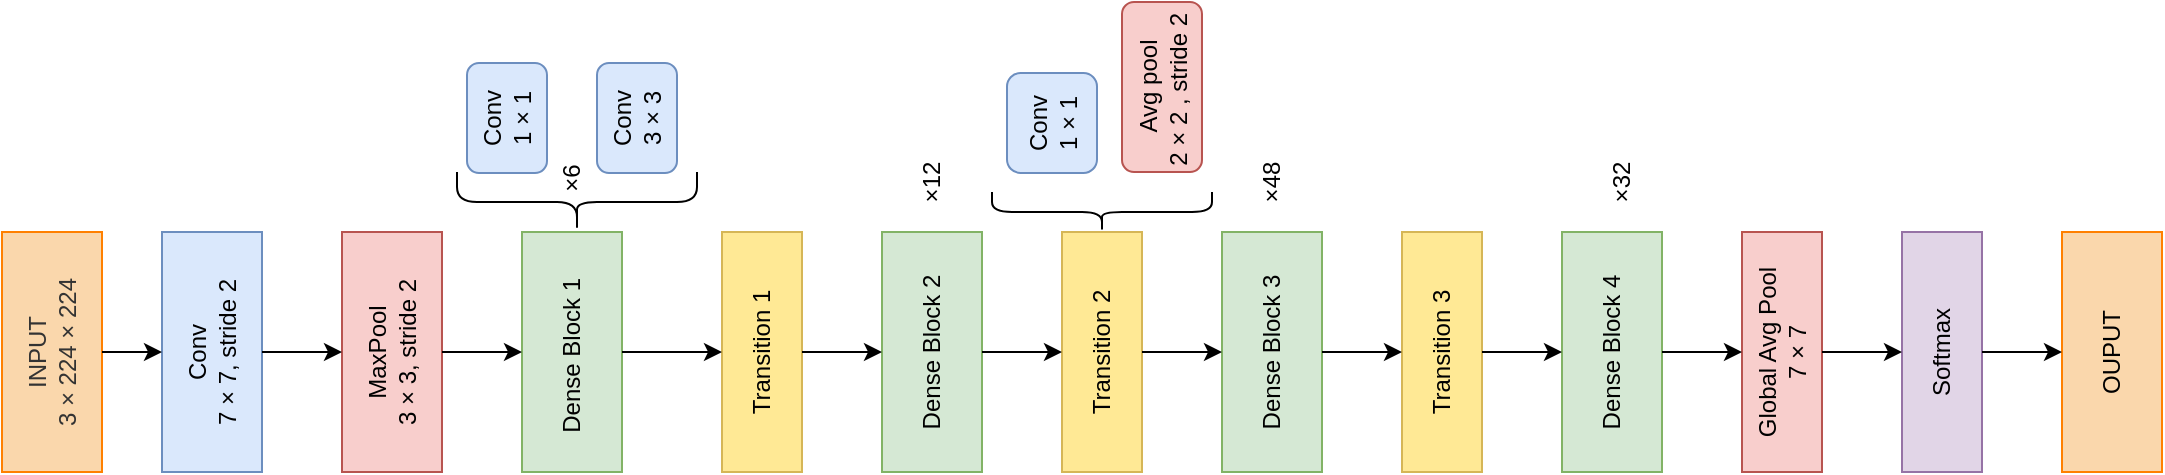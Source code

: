 <mxfile version="26.2.13">
  <diagram name="Page-1" id="u2-qgjki6OH3kRKuXSzU">
    <mxGraphModel dx="1643" dy="429" grid="1" gridSize="10" guides="1" tooltips="1" connect="1" arrows="1" fold="1" page="1" pageScale="1" pageWidth="827" pageHeight="1169" math="0" shadow="0">
      <root>
        <mxCell id="0" />
        <mxCell id="1" parent="0" />
        <mxCell id="Y3XH7hVWkZ8ZVpy4iutj-1" value="INPUT&lt;div&gt;3 × 224 × 224&lt;/div&gt;" style="rounded=0;whiteSpace=wrap;html=1;fillColor=#FAD7AC;fontColor=#333333;strokeColor=#FF8000;rotation=-90;" vertex="1" parent="1">
          <mxGeometry x="-110" y="660" width="120" height="50" as="geometry" />
        </mxCell>
        <mxCell id="Y3XH7hVWkZ8ZVpy4iutj-2" value="Conv&lt;div&gt;7 × 7,&amp;nbsp;stride 2&lt;/div&gt;" style="rounded=0;whiteSpace=wrap;html=1;fillColor=#dae8fc;strokeColor=#6c8ebf;rotation=-90;" vertex="1" parent="1">
          <mxGeometry x="-30" y="660" width="120" height="50" as="geometry" />
        </mxCell>
        <mxCell id="Y3XH7hVWkZ8ZVpy4iutj-3" value="MaxPool&lt;div&gt;3 × 3, stride 2&lt;/div&gt;" style="rounded=0;whiteSpace=wrap;html=1;fillColor=#f8cecc;strokeColor=#b85450;rotation=-90;" vertex="1" parent="1">
          <mxGeometry x="60" y="660" width="120" height="50" as="geometry" />
        </mxCell>
        <mxCell id="Y3XH7hVWkZ8ZVpy4iutj-4" value="Dense Block 1&amp;nbsp;" style="rounded=0;whiteSpace=wrap;html=1;fillColor=#d5e8d4;strokeColor=#82b366;rotation=-90;" vertex="1" parent="1">
          <mxGeometry x="150" y="660" width="120" height="50" as="geometry" />
        </mxCell>
        <mxCell id="Y3XH7hVWkZ8ZVpy4iutj-5" value="Transition 1" style="rounded=0;whiteSpace=wrap;html=1;fillColor=#FFE995;strokeColor=#d6b656;gradientColor=none;rotation=-90;" vertex="1" parent="1">
          <mxGeometry x="245" y="665" width="120" height="40" as="geometry" />
        </mxCell>
        <mxCell id="Y3XH7hVWkZ8ZVpy4iutj-6" value="Dense Block 2" style="rounded=0;whiteSpace=wrap;html=1;fillColor=#d5e8d4;strokeColor=#82b366;rotation=-90;" vertex="1" parent="1">
          <mxGeometry x="330" y="660" width="120" height="50" as="geometry" />
        </mxCell>
        <mxCell id="Y3XH7hVWkZ8ZVpy4iutj-7" value="Transition 2" style="rounded=0;whiteSpace=wrap;html=1;fillColor=#FFE995;strokeColor=#d6b656;rotation=-90;" vertex="1" parent="1">
          <mxGeometry x="415" y="665" width="120" height="40" as="geometry" />
        </mxCell>
        <mxCell id="Y3XH7hVWkZ8ZVpy4iutj-8" value="Dense Block 3" style="rounded=0;whiteSpace=wrap;html=1;fillColor=#d5e8d4;strokeColor=#82b366;rotation=-90;" vertex="1" parent="1">
          <mxGeometry x="500" y="660" width="120" height="50" as="geometry" />
        </mxCell>
        <mxCell id="Y3XH7hVWkZ8ZVpy4iutj-9" value="Transition 3" style="rounded=0;whiteSpace=wrap;html=1;fillColor=#FFE995;strokeColor=#d6b656;rotation=-90;" vertex="1" parent="1">
          <mxGeometry x="585" y="665" width="120" height="40" as="geometry" />
        </mxCell>
        <mxCell id="Y3XH7hVWkZ8ZVpy4iutj-11" value="Dense Block 4" style="rounded=0;whiteSpace=wrap;html=1;fillColor=#d5e8d4;strokeColor=#82b366;rotation=-90;" vertex="1" parent="1">
          <mxGeometry x="670" y="660" width="120" height="50" as="geometry" />
        </mxCell>
        <mxCell id="Y3XH7hVWkZ8ZVpy4iutj-12" value="Global Avg Pool&lt;div&gt;7 × 7&lt;/div&gt;" style="rounded=0;whiteSpace=wrap;html=1;fillColor=#f8cecc;strokeColor=#b85450;rotation=-90;" vertex="1" parent="1">
          <mxGeometry x="755" y="665" width="120" height="40" as="geometry" />
        </mxCell>
        <mxCell id="Y3XH7hVWkZ8ZVpy4iutj-13" value="Softmax" style="rounded=0;whiteSpace=wrap;html=1;fillColor=#e1d5e7;strokeColor=#9673a6;rotation=-90;" vertex="1" parent="1">
          <mxGeometry x="835" y="665" width="120" height="40" as="geometry" />
        </mxCell>
        <mxCell id="Y3XH7hVWkZ8ZVpy4iutj-14" value="OUPUT" style="rounded=0;whiteSpace=wrap;html=1;fillColor=#FAD7AC;strokeColor=#FF8000;rotation=-90;" vertex="1" parent="1">
          <mxGeometry x="920" y="660" width="120" height="50" as="geometry" />
        </mxCell>
        <mxCell id="Y3XH7hVWkZ8ZVpy4iutj-17" value="&lt;div&gt;Conv&lt;/div&gt;1 × 1" style="rounded=1;whiteSpace=wrap;html=1;fillColor=#dae8fc;strokeColor=#6c8ebf;rotation=-90;" vertex="1" parent="1">
          <mxGeometry x="150" y="548" width="55" height="40" as="geometry" />
        </mxCell>
        <mxCell id="Y3XH7hVWkZ8ZVpy4iutj-18" value="Conv&lt;div&gt;3 × 3&lt;/div&gt;" style="rounded=1;whiteSpace=wrap;html=1;fillColor=#dae8fc;strokeColor=#6c8ebf;rotation=-90;" vertex="1" parent="1">
          <mxGeometry x="215" y="548" width="55" height="40" as="geometry" />
        </mxCell>
        <mxCell id="Y3XH7hVWkZ8ZVpy4iutj-22" value="" style="shape=curlyBracket;whiteSpace=wrap;html=1;rounded=1;labelPosition=left;verticalLabelPosition=middle;align=right;verticalAlign=middle;rotation=-90;" vertex="1" parent="1">
          <mxGeometry x="197.5" y="550" width="30" height="120" as="geometry" />
        </mxCell>
        <mxCell id="Y3XH7hVWkZ8ZVpy4iutj-24" value="×6" style="whiteSpace=wrap;html=1;aspect=fixed;strokeColor=none;rotation=-90;" vertex="1" parent="1">
          <mxGeometry x="200" y="588" width="20" height="20" as="geometry" />
        </mxCell>
        <mxCell id="Y3XH7hVWkZ8ZVpy4iutj-26" value="×12" style="whiteSpace=wrap;html=1;aspect=fixed;strokeColor=none;rotation=-90;" vertex="1" parent="1">
          <mxGeometry x="375" y="585" width="30" height="30" as="geometry" />
        </mxCell>
        <mxCell id="Y3XH7hVWkZ8ZVpy4iutj-27" value="×48" style="whiteSpace=wrap;html=1;aspect=fixed;strokeColor=none;rotation=-90;" vertex="1" parent="1">
          <mxGeometry x="545" y="585" width="30" height="30" as="geometry" />
        </mxCell>
        <mxCell id="Y3XH7hVWkZ8ZVpy4iutj-28" value="×32" style="whiteSpace=wrap;html=1;aspect=fixed;strokeColor=none;rotation=-90;" vertex="1" parent="1">
          <mxGeometry x="720" y="585" width="30" height="30" as="geometry" />
        </mxCell>
        <mxCell id="Y3XH7hVWkZ8ZVpy4iutj-29" value="" style="shape=curlyBracket;whiteSpace=wrap;html=1;rounded=1;labelPosition=left;verticalLabelPosition=middle;align=right;verticalAlign=middle;size=0.5;rotation=-90;" vertex="1" parent="1">
          <mxGeometry x="465" y="560" width="20" height="110" as="geometry" />
        </mxCell>
        <mxCell id="Y3XH7hVWkZ8ZVpy4iutj-30" value="Conv&lt;div&gt;1 × 1&lt;/div&gt;" style="rounded=1;whiteSpace=wrap;html=1;fillColor=#dae8fc;strokeColor=#6c8ebf;rotation=-90;" vertex="1" parent="1">
          <mxGeometry x="425" y="548" width="50" height="45" as="geometry" />
        </mxCell>
        <mxCell id="Y3XH7hVWkZ8ZVpy4iutj-31" value="Avg pool&lt;div&gt;2 × 2&amp;nbsp;, stride 2&amp;nbsp;&lt;/div&gt;" style="rounded=1;whiteSpace=wrap;html=1;fillColor=#f8cecc;strokeColor=#b85450;rotation=-90;" vertex="1" parent="1">
          <mxGeometry x="462.5" y="532.5" width="85" height="40" as="geometry" />
        </mxCell>
        <mxCell id="Y3XH7hVWkZ8ZVpy4iutj-32" value="" style="endArrow=classic;html=1;rounded=0;exitX=0.5;exitY=1;exitDx=0;exitDy=0;entryX=0.5;entryY=0;entryDx=0;entryDy=0;" edge="1" parent="1" source="Y3XH7hVWkZ8ZVpy4iutj-1" target="Y3XH7hVWkZ8ZVpy4iutj-2">
          <mxGeometry width="50" height="50" relative="1" as="geometry">
            <mxPoint x="5" y="675" as="sourcePoint" />
            <mxPoint x="-45" y="625" as="targetPoint" />
          </mxGeometry>
        </mxCell>
        <mxCell id="Y3XH7hVWkZ8ZVpy4iutj-33" value="" style="endArrow=classic;html=1;rounded=0;exitX=0.5;exitY=1;exitDx=0;exitDy=0;entryX=0.5;entryY=0;entryDx=0;entryDy=0;" edge="1" parent="1">
          <mxGeometry width="50" height="50" relative="1" as="geometry">
            <mxPoint x="55" y="685" as="sourcePoint" />
            <mxPoint x="95" y="685" as="targetPoint" />
          </mxGeometry>
        </mxCell>
        <mxCell id="Y3XH7hVWkZ8ZVpy4iutj-34" value="" style="endArrow=classic;html=1;rounded=0;exitX=0.5;exitY=1;exitDx=0;exitDy=0;entryX=0.5;entryY=0;entryDx=0;entryDy=0;" edge="1" parent="1">
          <mxGeometry width="50" height="50" relative="1" as="geometry">
            <mxPoint x="145" y="685" as="sourcePoint" />
            <mxPoint x="185" y="685" as="targetPoint" />
          </mxGeometry>
        </mxCell>
        <mxCell id="Y3XH7hVWkZ8ZVpy4iutj-35" value="" style="endArrow=classic;html=1;rounded=0;exitX=0.5;exitY=1;exitDx=0;exitDy=0;entryX=0.5;entryY=0;entryDx=0;entryDy=0;" edge="1" parent="1">
          <mxGeometry width="50" height="50" relative="1" as="geometry">
            <mxPoint x="235" y="685" as="sourcePoint" />
            <mxPoint x="285" y="685" as="targetPoint" />
          </mxGeometry>
        </mxCell>
        <mxCell id="Y3XH7hVWkZ8ZVpy4iutj-36" value="" style="endArrow=classic;html=1;rounded=0;exitX=0.5;exitY=1;exitDx=0;exitDy=0;entryX=0.5;entryY=0;entryDx=0;entryDy=0;" edge="1" parent="1">
          <mxGeometry width="50" height="50" relative="1" as="geometry">
            <mxPoint x="325" y="685" as="sourcePoint" />
            <mxPoint x="365" y="685" as="targetPoint" />
          </mxGeometry>
        </mxCell>
        <mxCell id="Y3XH7hVWkZ8ZVpy4iutj-37" value="" style="endArrow=classic;html=1;rounded=0;exitX=0.5;exitY=1;exitDx=0;exitDy=0;entryX=0.5;entryY=0;entryDx=0;entryDy=0;" edge="1" parent="1">
          <mxGeometry width="50" height="50" relative="1" as="geometry">
            <mxPoint x="415" y="685" as="sourcePoint" />
            <mxPoint x="455" y="685" as="targetPoint" />
          </mxGeometry>
        </mxCell>
        <mxCell id="Y3XH7hVWkZ8ZVpy4iutj-38" value="" style="endArrow=classic;html=1;rounded=0;exitX=0.5;exitY=1;exitDx=0;exitDy=0;entryX=0.5;entryY=0;entryDx=0;entryDy=0;" edge="1" parent="1">
          <mxGeometry width="50" height="50" relative="1" as="geometry">
            <mxPoint x="495" y="685" as="sourcePoint" />
            <mxPoint x="535" y="685" as="targetPoint" />
          </mxGeometry>
        </mxCell>
        <mxCell id="Y3XH7hVWkZ8ZVpy4iutj-39" value="" style="endArrow=classic;html=1;rounded=0;exitX=0.5;exitY=1;exitDx=0;exitDy=0;entryX=0.5;entryY=0;entryDx=0;entryDy=0;" edge="1" parent="1">
          <mxGeometry width="50" height="50" relative="1" as="geometry">
            <mxPoint x="585" y="685" as="sourcePoint" />
            <mxPoint x="625" y="685" as="targetPoint" />
          </mxGeometry>
        </mxCell>
        <mxCell id="Y3XH7hVWkZ8ZVpy4iutj-40" value="" style="endArrow=classic;html=1;rounded=0;exitX=0.5;exitY=1;exitDx=0;exitDy=0;entryX=0.5;entryY=0;entryDx=0;entryDy=0;" edge="1" parent="1">
          <mxGeometry width="50" height="50" relative="1" as="geometry">
            <mxPoint x="665" y="685" as="sourcePoint" />
            <mxPoint x="705" y="685" as="targetPoint" />
          </mxGeometry>
        </mxCell>
        <mxCell id="Y3XH7hVWkZ8ZVpy4iutj-41" value="" style="endArrow=classic;html=1;rounded=0;exitX=0.5;exitY=1;exitDx=0;exitDy=0;entryX=0.5;entryY=0;entryDx=0;entryDy=0;" edge="1" parent="1">
          <mxGeometry width="50" height="50" relative="1" as="geometry">
            <mxPoint x="755" y="685" as="sourcePoint" />
            <mxPoint x="795" y="685" as="targetPoint" />
          </mxGeometry>
        </mxCell>
        <mxCell id="Y3XH7hVWkZ8ZVpy4iutj-42" value="" style="endArrow=classic;html=1;rounded=0;exitX=0.5;exitY=1;exitDx=0;exitDy=0;entryX=0.5;entryY=0;entryDx=0;entryDy=0;" edge="1" parent="1">
          <mxGeometry width="50" height="50" relative="1" as="geometry">
            <mxPoint x="835" y="685" as="sourcePoint" />
            <mxPoint x="875" y="685" as="targetPoint" />
          </mxGeometry>
        </mxCell>
        <mxCell id="Y3XH7hVWkZ8ZVpy4iutj-43" value="" style="endArrow=classic;html=1;rounded=0;exitX=0.5;exitY=1;exitDx=0;exitDy=0;entryX=0.5;entryY=0;entryDx=0;entryDy=0;" edge="1" parent="1">
          <mxGeometry width="50" height="50" relative="1" as="geometry">
            <mxPoint x="915" y="685" as="sourcePoint" />
            <mxPoint x="955" y="685" as="targetPoint" />
          </mxGeometry>
        </mxCell>
      </root>
    </mxGraphModel>
  </diagram>
</mxfile>
